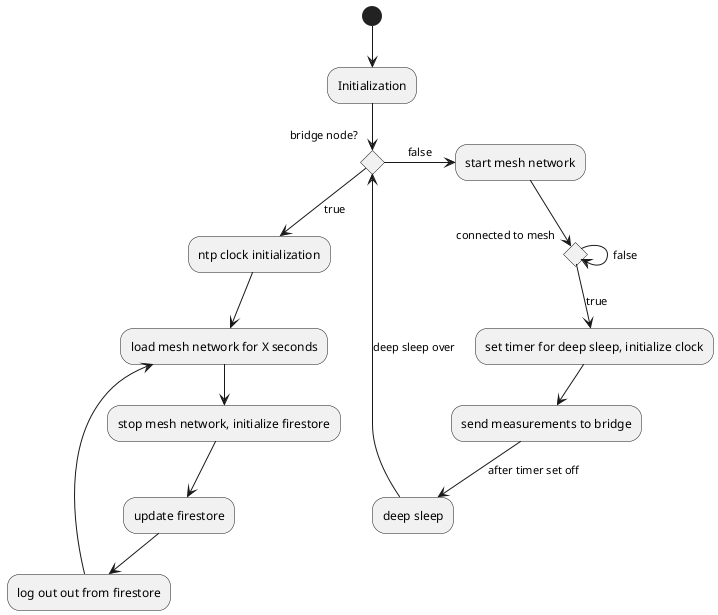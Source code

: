 @startuml
(*) --> "Initialization"

if "bridge node?" as ini then
  -->[true] "ntp clock initialization"
  --> "load mesh network for X seconds" as node
  --> "stop mesh network, initialize firestore"
  --> "update firestore"
  --> "log out out from firestore"
  --> node
else
  ->[false] "start mesh network"
  --> if "connected to mesh" as c then
       -->[true] "set timer for deep sleep, initialize clock"
       --> "send measurements to bridge"
       -->[after timer set off] "deep sleep"
       -->[deep sleep over] ini
      else 
  -->[false]c
      endif
endif
@enduml